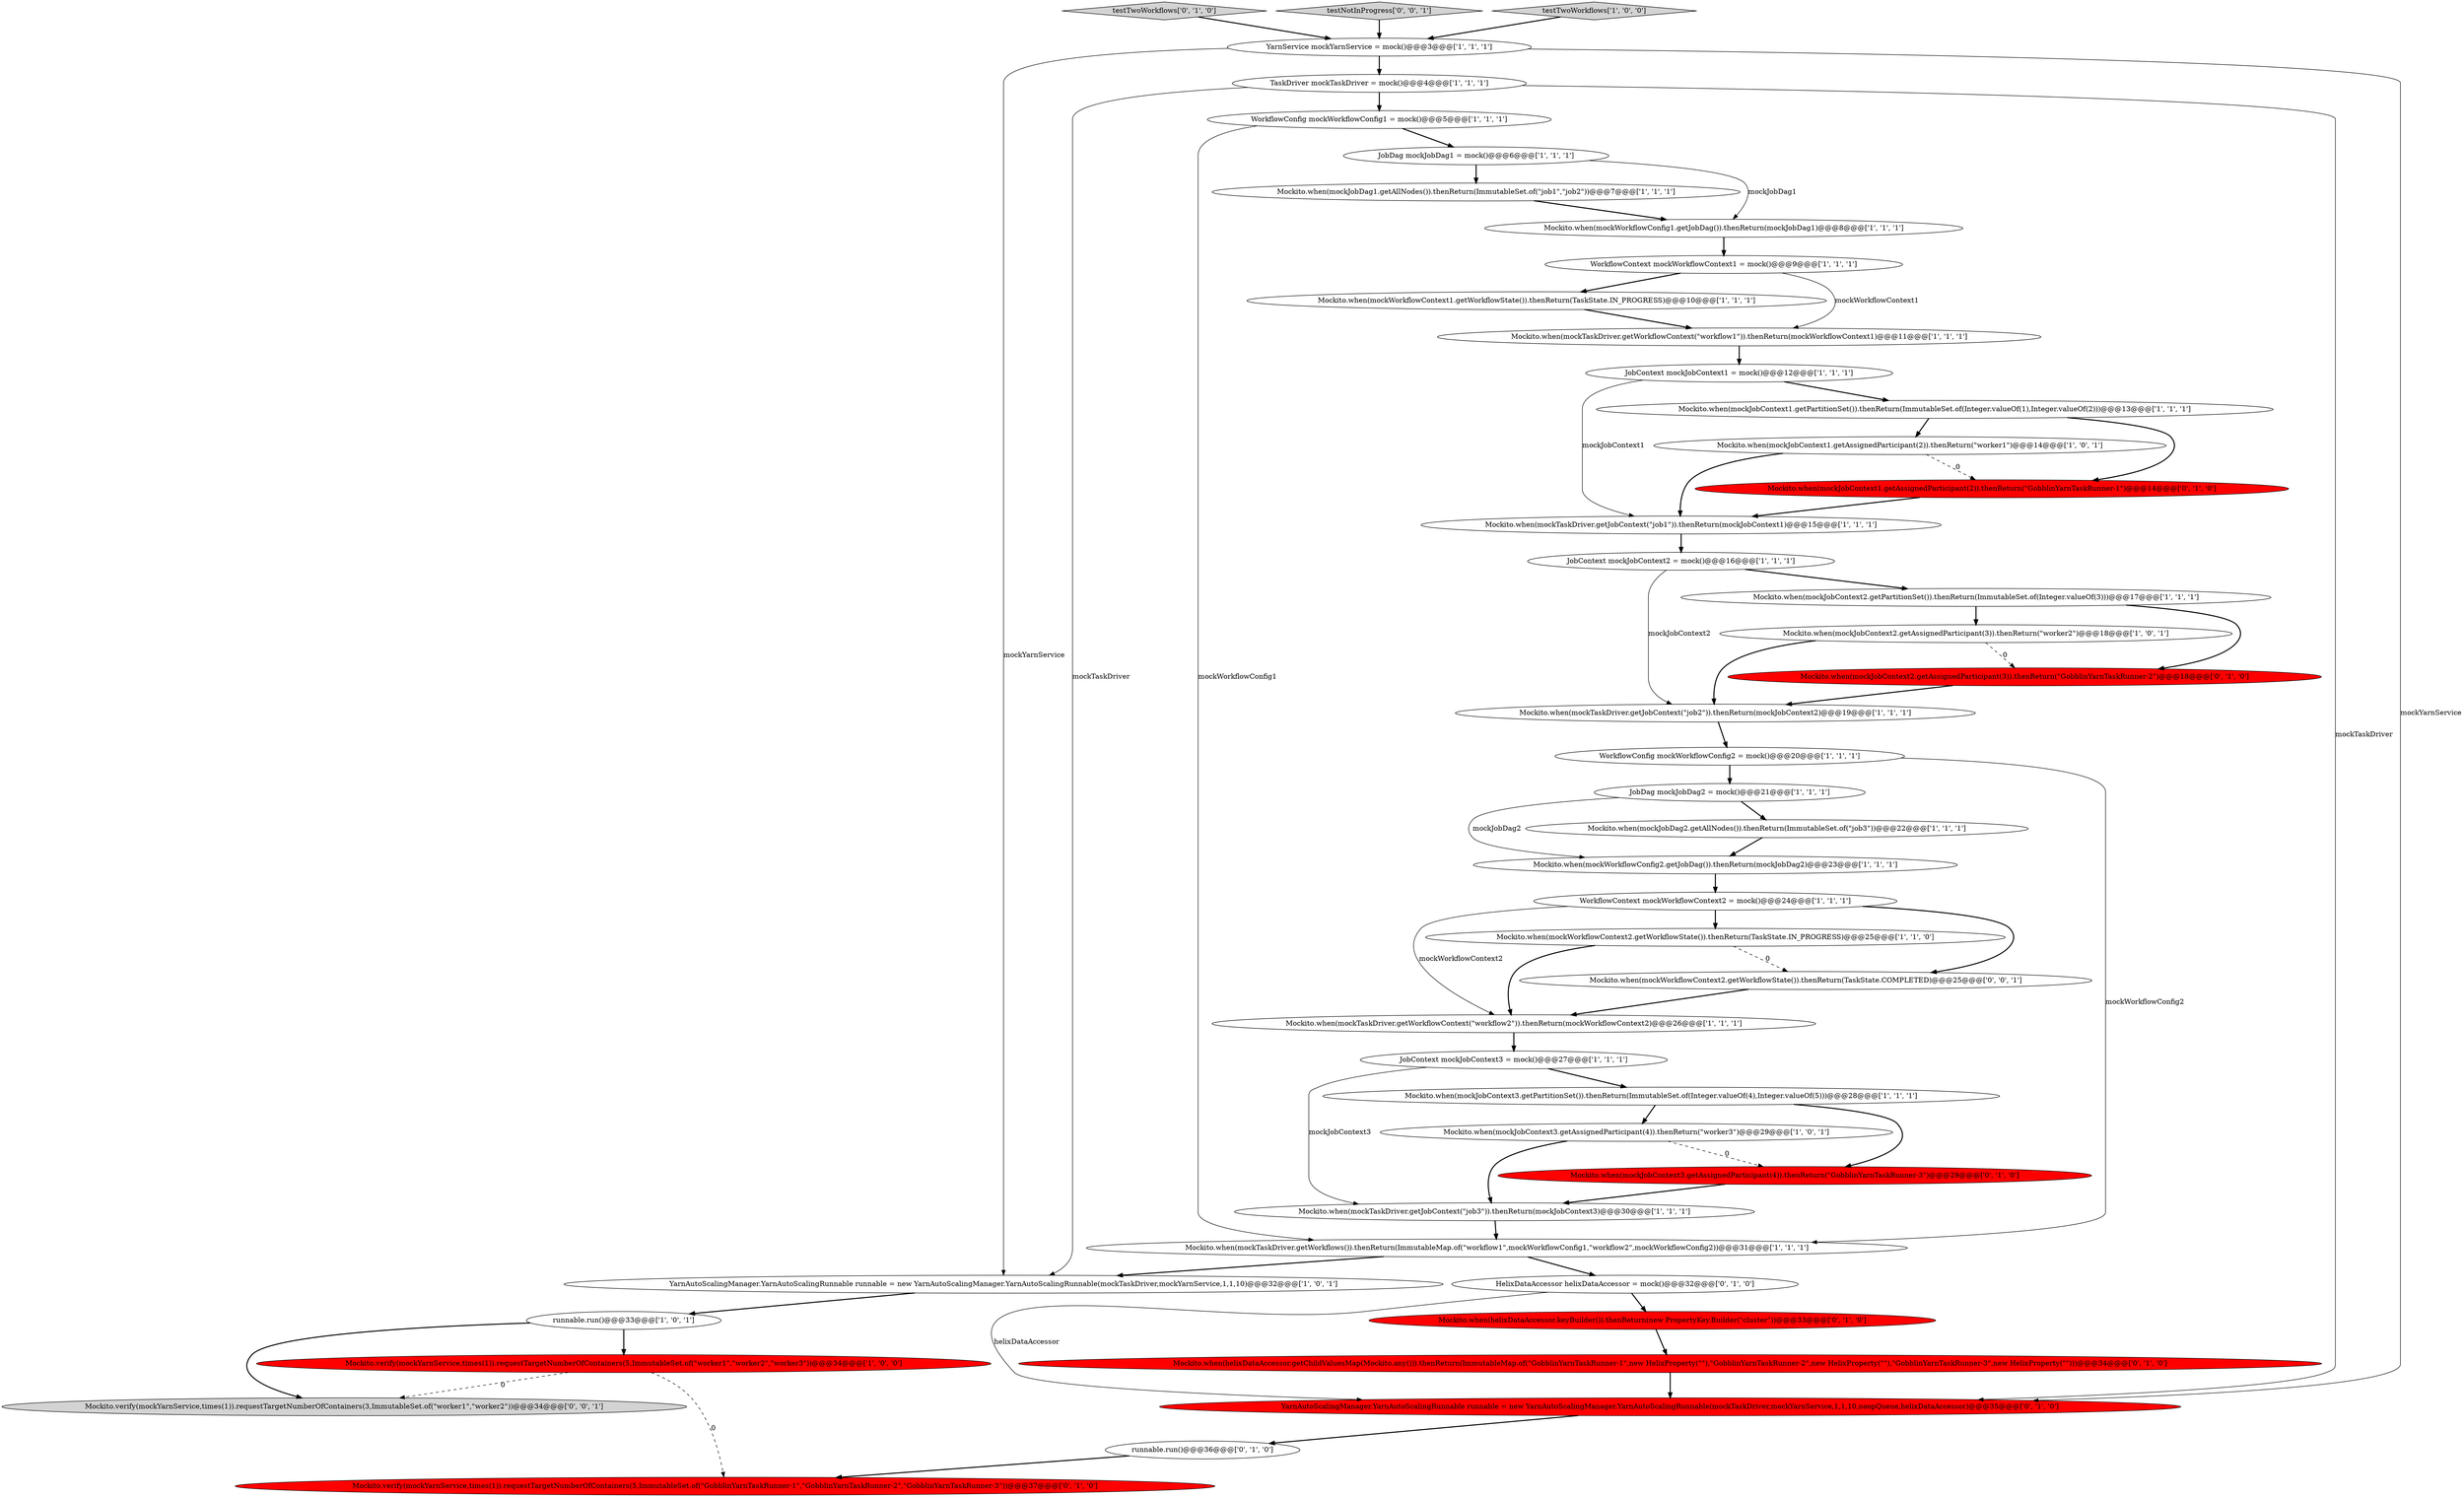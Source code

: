 digraph {
16 [style = filled, label = "YarnAutoScalingManager.YarnAutoScalingRunnable runnable = new YarnAutoScalingManager.YarnAutoScalingRunnable(mockTaskDriver,mockYarnService,1,1,10)@@@32@@@['1', '0', '1']", fillcolor = white, shape = ellipse image = "AAA0AAABBB1BBB"];
22 [style = filled, label = "WorkflowContext mockWorkflowContext1 = mock()@@@9@@@['1', '1', '1']", fillcolor = white, shape = ellipse image = "AAA0AAABBB1BBB"];
5 [style = filled, label = "YarnService mockYarnService = mock()@@@3@@@['1', '1', '1']", fillcolor = white, shape = ellipse image = "AAA0AAABBB1BBB"];
34 [style = filled, label = "Mockito.when(helixDataAccessor.keyBuilder()).thenReturn(new PropertyKey.Builder(\"cluster\"))@@@33@@@['0', '1', '0']", fillcolor = red, shape = ellipse image = "AAA1AAABBB2BBB"];
25 [style = filled, label = "Mockito.when(mockWorkflowConfig2.getJobDag()).thenReturn(mockJobDag2)@@@23@@@['1', '1', '1']", fillcolor = white, shape = ellipse image = "AAA0AAABBB1BBB"];
35 [style = filled, label = "testTwoWorkflows['0', '1', '0']", fillcolor = lightgray, shape = diamond image = "AAA0AAABBB2BBB"];
45 [style = filled, label = "Mockito.when(mockWorkflowContext2.getWorkflowState()).thenReturn(TaskState.COMPLETED)@@@25@@@['0', '0', '1']", fillcolor = white, shape = ellipse image = "AAA0AAABBB3BBB"];
42 [style = filled, label = "Mockito.when(mockJobContext3.getAssignedParticipant(4)).thenReturn(\"GobblinYarnTaskRunner-3\")@@@29@@@['0', '1', '0']", fillcolor = red, shape = ellipse image = "AAA1AAABBB2BBB"];
31 [style = filled, label = "runnable.run()@@@33@@@['1', '0', '1']", fillcolor = white, shape = ellipse image = "AAA0AAABBB1BBB"];
20 [style = filled, label = "Mockito.when(mockTaskDriver.getWorkflowContext(\"workflow2\")).thenReturn(mockWorkflowContext2)@@@26@@@['1', '1', '1']", fillcolor = white, shape = ellipse image = "AAA0AAABBB1BBB"];
4 [style = filled, label = "Mockito.when(mockTaskDriver.getJobContext(\"job3\")).thenReturn(mockJobContext3)@@@30@@@['1', '1', '1']", fillcolor = white, shape = ellipse image = "AAA0AAABBB1BBB"];
8 [style = filled, label = "JobContext mockJobContext3 = mock()@@@27@@@['1', '1', '1']", fillcolor = white, shape = ellipse image = "AAA0AAABBB1BBB"];
0 [style = filled, label = "Mockito.when(mockTaskDriver.getWorkflows()).thenReturn(ImmutableMap.of(\"workflow1\",mockWorkflowConfig1,\"workflow2\",mockWorkflowConfig2))@@@31@@@['1', '1', '1']", fillcolor = white, shape = ellipse image = "AAA0AAABBB1BBB"];
15 [style = filled, label = "Mockito.when(mockTaskDriver.getWorkflowContext(\"workflow1\")).thenReturn(mockWorkflowContext1)@@@11@@@['1', '1', '1']", fillcolor = white, shape = ellipse image = "AAA0AAABBB1BBB"];
24 [style = filled, label = "Mockito.when(mockJobContext1.getAssignedParticipant(2)).thenReturn(\"worker1\")@@@14@@@['1', '0', '1']", fillcolor = white, shape = ellipse image = "AAA0AAABBB1BBB"];
18 [style = filled, label = "Mockito.when(mockWorkflowContext2.getWorkflowState()).thenReturn(TaskState.IN_PROGRESS)@@@25@@@['1', '1', '0']", fillcolor = white, shape = ellipse image = "AAA0AAABBB1BBB"];
41 [style = filled, label = "Mockito.verify(mockYarnService,times(1)).requestTargetNumberOfContainers(5,ImmutableSet.of(\"GobblinYarnTaskRunner-1\",\"GobblinYarnTaskRunner-2\",\"GobblinYarnTaskRunner-3\"))@@@37@@@['0', '1', '0']", fillcolor = red, shape = ellipse image = "AAA1AAABBB2BBB"];
14 [style = filled, label = "Mockito.when(mockWorkflowConfig1.getJobDag()).thenReturn(mockJobDag1)@@@8@@@['1', '1', '1']", fillcolor = white, shape = ellipse image = "AAA0AAABBB1BBB"];
37 [style = filled, label = "HelixDataAccessor helixDataAccessor = mock()@@@32@@@['0', '1', '0']", fillcolor = white, shape = ellipse image = "AAA0AAABBB2BBB"];
33 [style = filled, label = "Mockito.when(helixDataAccessor.getChildValuesMap(Mockito.any())).thenReturn(ImmutableMap.of(\"GobblinYarnTaskRunner-1\",new HelixProperty(\"\"),\"GobblinYarnTaskRunner-2\",new HelixProperty(\"\"),\"GobblinYarnTaskRunner-3\",new HelixProperty(\"\")))@@@34@@@['0', '1', '0']", fillcolor = red, shape = ellipse image = "AAA1AAABBB2BBB"];
30 [style = filled, label = "Mockito.when(mockJobDag2.getAllNodes()).thenReturn(ImmutableSet.of(\"job3\"))@@@22@@@['1', '1', '1']", fillcolor = white, shape = ellipse image = "AAA0AAABBB1BBB"];
23 [style = filled, label = "Mockito.when(mockTaskDriver.getJobContext(\"job1\")).thenReturn(mockJobContext1)@@@15@@@['1', '1', '1']", fillcolor = white, shape = ellipse image = "AAA0AAABBB1BBB"];
1 [style = filled, label = "TaskDriver mockTaskDriver = mock()@@@4@@@['1', '1', '1']", fillcolor = white, shape = ellipse image = "AAA0AAABBB1BBB"];
43 [style = filled, label = "testNotInProgress['0', '0', '1']", fillcolor = lightgray, shape = diamond image = "AAA0AAABBB3BBB"];
2 [style = filled, label = "JobContext mockJobContext1 = mock()@@@12@@@['1', '1', '1']", fillcolor = white, shape = ellipse image = "AAA0AAABBB1BBB"];
27 [style = filled, label = "testTwoWorkflows['1', '0', '0']", fillcolor = lightgray, shape = diamond image = "AAA0AAABBB1BBB"];
9 [style = filled, label = "Mockito.verify(mockYarnService,times(1)).requestTargetNumberOfContainers(5,ImmutableSet.of(\"worker1\",\"worker2\",\"worker3\"))@@@34@@@['1', '0', '0']", fillcolor = red, shape = ellipse image = "AAA1AAABBB1BBB"];
11 [style = filled, label = "Mockito.when(mockJobContext3.getAssignedParticipant(4)).thenReturn(\"worker3\")@@@29@@@['1', '0', '1']", fillcolor = white, shape = ellipse image = "AAA0AAABBB1BBB"];
3 [style = filled, label = "Mockito.when(mockTaskDriver.getJobContext(\"job2\")).thenReturn(mockJobContext2)@@@19@@@['1', '1', '1']", fillcolor = white, shape = ellipse image = "AAA0AAABBB1BBB"];
39 [style = filled, label = "runnable.run()@@@36@@@['0', '1', '0']", fillcolor = white, shape = ellipse image = "AAA0AAABBB2BBB"];
12 [style = filled, label = "Mockito.when(mockWorkflowContext1.getWorkflowState()).thenReturn(TaskState.IN_PROGRESS)@@@10@@@['1', '1', '1']", fillcolor = white, shape = ellipse image = "AAA0AAABBB1BBB"];
7 [style = filled, label = "Mockito.when(mockJobContext2.getAssignedParticipant(3)).thenReturn(\"worker2\")@@@18@@@['1', '0', '1']", fillcolor = white, shape = ellipse image = "AAA0AAABBB1BBB"];
28 [style = filled, label = "Mockito.when(mockJobContext2.getPartitionSet()).thenReturn(ImmutableSet.of(Integer.valueOf(3)))@@@17@@@['1', '1', '1']", fillcolor = white, shape = ellipse image = "AAA0AAABBB1BBB"];
32 [style = filled, label = "JobContext mockJobContext2 = mock()@@@16@@@['1', '1', '1']", fillcolor = white, shape = ellipse image = "AAA0AAABBB1BBB"];
26 [style = filled, label = "WorkflowConfig mockWorkflowConfig2 = mock()@@@20@@@['1', '1', '1']", fillcolor = white, shape = ellipse image = "AAA0AAABBB1BBB"];
38 [style = filled, label = "Mockito.when(mockJobContext1.getAssignedParticipant(2)).thenReturn(\"GobblinYarnTaskRunner-1\")@@@14@@@['0', '1', '0']", fillcolor = red, shape = ellipse image = "AAA1AAABBB2BBB"];
17 [style = filled, label = "WorkflowContext mockWorkflowContext2 = mock()@@@24@@@['1', '1', '1']", fillcolor = white, shape = ellipse image = "AAA0AAABBB1BBB"];
44 [style = filled, label = "Mockito.verify(mockYarnService,times(1)).requestTargetNumberOfContainers(3,ImmutableSet.of(\"worker1\",\"worker2\"))@@@34@@@['0', '0', '1']", fillcolor = lightgray, shape = ellipse image = "AAA0AAABBB3BBB"];
21 [style = filled, label = "Mockito.when(mockJobDag1.getAllNodes()).thenReturn(ImmutableSet.of(\"job1\",\"job2\"))@@@7@@@['1', '1', '1']", fillcolor = white, shape = ellipse image = "AAA0AAABBB1BBB"];
29 [style = filled, label = "Mockito.when(mockJobContext1.getPartitionSet()).thenReturn(ImmutableSet.of(Integer.valueOf(1),Integer.valueOf(2)))@@@13@@@['1', '1', '1']", fillcolor = white, shape = ellipse image = "AAA0AAABBB1BBB"];
10 [style = filled, label = "Mockito.when(mockJobContext3.getPartitionSet()).thenReturn(ImmutableSet.of(Integer.valueOf(4),Integer.valueOf(5)))@@@28@@@['1', '1', '1']", fillcolor = white, shape = ellipse image = "AAA0AAABBB1BBB"];
6 [style = filled, label = "JobDag mockJobDag1 = mock()@@@6@@@['1', '1', '1']", fillcolor = white, shape = ellipse image = "AAA0AAABBB1BBB"];
13 [style = filled, label = "WorkflowConfig mockWorkflowConfig1 = mock()@@@5@@@['1', '1', '1']", fillcolor = white, shape = ellipse image = "AAA0AAABBB1BBB"];
36 [style = filled, label = "YarnAutoScalingManager.YarnAutoScalingRunnable runnable = new YarnAutoScalingManager.YarnAutoScalingRunnable(mockTaskDriver,mockYarnService,1,1,10,noopQueue,helixDataAccessor)@@@35@@@['0', '1', '0']", fillcolor = red, shape = ellipse image = "AAA1AAABBB2BBB"];
40 [style = filled, label = "Mockito.when(mockJobContext2.getAssignedParticipant(3)).thenReturn(\"GobblinYarnTaskRunner-2\")@@@18@@@['0', '1', '0']", fillcolor = red, shape = ellipse image = "AAA1AAABBB2BBB"];
19 [style = filled, label = "JobDag mockJobDag2 = mock()@@@21@@@['1', '1', '1']", fillcolor = white, shape = ellipse image = "AAA0AAABBB1BBB"];
8->10 [style = bold, label=""];
0->16 [style = bold, label=""];
15->2 [style = bold, label=""];
5->16 [style = solid, label="mockYarnService"];
5->36 [style = solid, label="mockYarnService"];
28->40 [style = bold, label=""];
0->37 [style = bold, label=""];
1->36 [style = solid, label="mockTaskDriver"];
31->9 [style = bold, label=""];
26->0 [style = solid, label="mockWorkflowConfig2"];
6->21 [style = bold, label=""];
6->14 [style = solid, label="mockJobDag1"];
11->4 [style = bold, label=""];
34->33 [style = bold, label=""];
12->15 [style = bold, label=""];
14->22 [style = bold, label=""];
28->7 [style = bold, label=""];
23->32 [style = bold, label=""];
3->26 [style = bold, label=""];
17->45 [style = bold, label=""];
30->25 [style = bold, label=""];
38->23 [style = bold, label=""];
1->16 [style = solid, label="mockTaskDriver"];
45->20 [style = bold, label=""];
18->45 [style = dashed, label="0"];
26->19 [style = bold, label=""];
25->17 [style = bold, label=""];
1->13 [style = bold, label=""];
22->15 [style = solid, label="mockWorkflowContext1"];
36->39 [style = bold, label=""];
7->3 [style = bold, label=""];
19->25 [style = solid, label="mockJobDag2"];
4->0 [style = bold, label=""];
35->5 [style = bold, label=""];
42->4 [style = bold, label=""];
5->1 [style = bold, label=""];
18->20 [style = bold, label=""];
13->0 [style = solid, label="mockWorkflowConfig1"];
20->8 [style = bold, label=""];
10->11 [style = bold, label=""];
10->42 [style = bold, label=""];
31->44 [style = bold, label=""];
43->5 [style = bold, label=""];
40->3 [style = bold, label=""];
17->20 [style = solid, label="mockWorkflowContext2"];
9->44 [style = dashed, label="0"];
22->12 [style = bold, label=""];
19->30 [style = bold, label=""];
16->31 [style = bold, label=""];
37->34 [style = bold, label=""];
33->36 [style = bold, label=""];
24->38 [style = dashed, label="0"];
7->40 [style = dashed, label="0"];
39->41 [style = bold, label=""];
8->4 [style = solid, label="mockJobContext3"];
29->38 [style = bold, label=""];
32->3 [style = solid, label="mockJobContext2"];
37->36 [style = solid, label="helixDataAccessor"];
11->42 [style = dashed, label="0"];
9->41 [style = dashed, label="0"];
27->5 [style = bold, label=""];
13->6 [style = bold, label=""];
2->29 [style = bold, label=""];
29->24 [style = bold, label=""];
2->23 [style = solid, label="mockJobContext1"];
32->28 [style = bold, label=""];
17->18 [style = bold, label=""];
21->14 [style = bold, label=""];
24->23 [style = bold, label=""];
}
